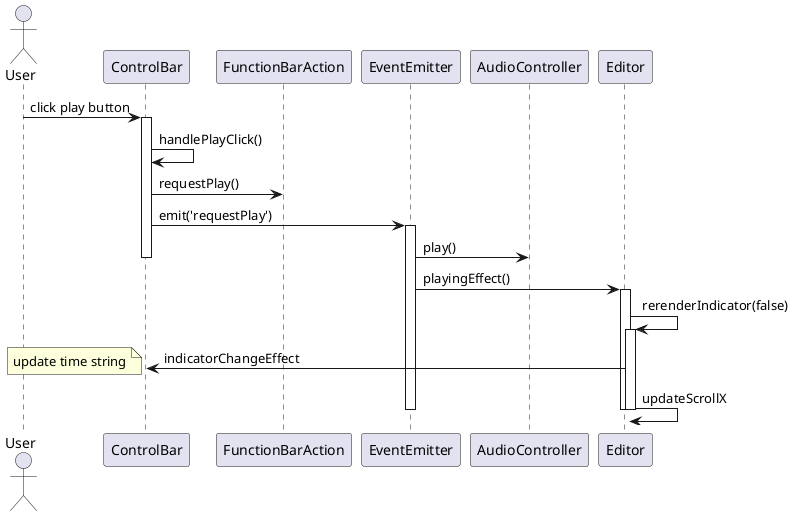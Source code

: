 @startuml
actor User

User -> ControlBar: click play button
activate ControlBar
ControlBar -> ControlBar: handlePlayClick()
ControlBar -> FunctionBarAction: requestPlay()
ControlBar -> EventEmitter: emit('requestPlay')
activate EventEmitter
EventEmitter -> AudioController: play()
deactivate ControlBar
EventEmitter -> Editor: playingEffect()
activate Editor
Editor -> Editor: rerenderIndicator(false)
activate Editor
Editor -> ControlBar: indicatorChangeEffect
note left: update time string
Editor -> Editor: updateScrollX
deactivate Editor
deactivate Editor
deactivate EventEmitter

@enduml
